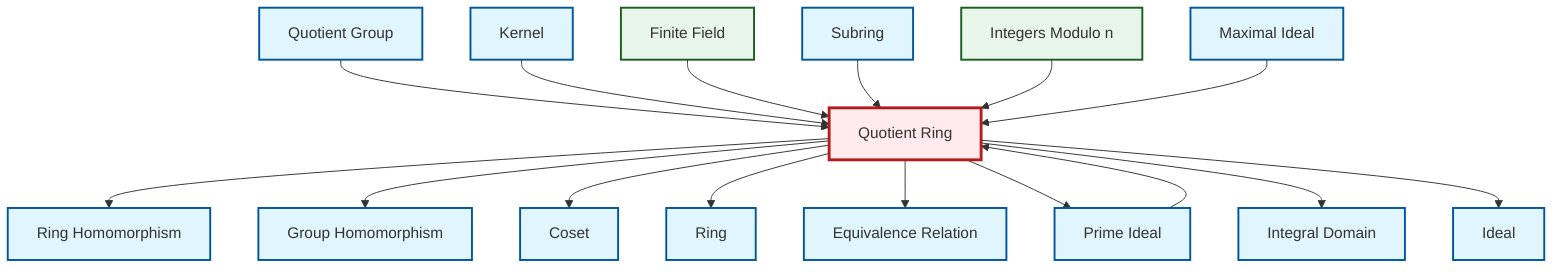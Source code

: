 graph TD
    classDef definition fill:#e1f5fe,stroke:#01579b,stroke-width:2px
    classDef theorem fill:#f3e5f5,stroke:#4a148c,stroke-width:2px
    classDef axiom fill:#fff3e0,stroke:#e65100,stroke-width:2px
    classDef example fill:#e8f5e9,stroke:#1b5e20,stroke-width:2px
    classDef current fill:#ffebee,stroke:#b71c1c,stroke-width:3px
    def-kernel["Kernel"]:::definition
    def-ideal["Ideal"]:::definition
    def-ring["Ring"]:::definition
    def-quotient-ring["Quotient Ring"]:::definition
    def-ring-homomorphism["Ring Homomorphism"]:::definition
    ex-finite-field["Finite Field"]:::example
    def-integral-domain["Integral Domain"]:::definition
    def-maximal-ideal["Maximal Ideal"]:::definition
    def-homomorphism["Group Homomorphism"]:::definition
    def-subring["Subring"]:::definition
    def-equivalence-relation["Equivalence Relation"]:::definition
    def-coset["Coset"]:::definition
    def-quotient-group["Quotient Group"]:::definition
    ex-quotient-integers-mod-n["Integers Modulo n"]:::example
    def-prime-ideal["Prime Ideal"]:::definition
    def-quotient-ring --> def-ring-homomorphism
    def-quotient-group --> def-quotient-ring
    def-kernel --> def-quotient-ring
    def-prime-ideal --> def-quotient-ring
    ex-finite-field --> def-quotient-ring
    def-subring --> def-quotient-ring
    ex-quotient-integers-mod-n --> def-quotient-ring
    def-maximal-ideal --> def-quotient-ring
    def-quotient-ring --> def-homomorphism
    def-quotient-ring --> def-coset
    def-quotient-ring --> def-ring
    def-quotient-ring --> def-equivalence-relation
    def-quotient-ring --> def-prime-ideal
    def-quotient-ring --> def-integral-domain
    def-quotient-ring --> def-ideal
    class def-quotient-ring current